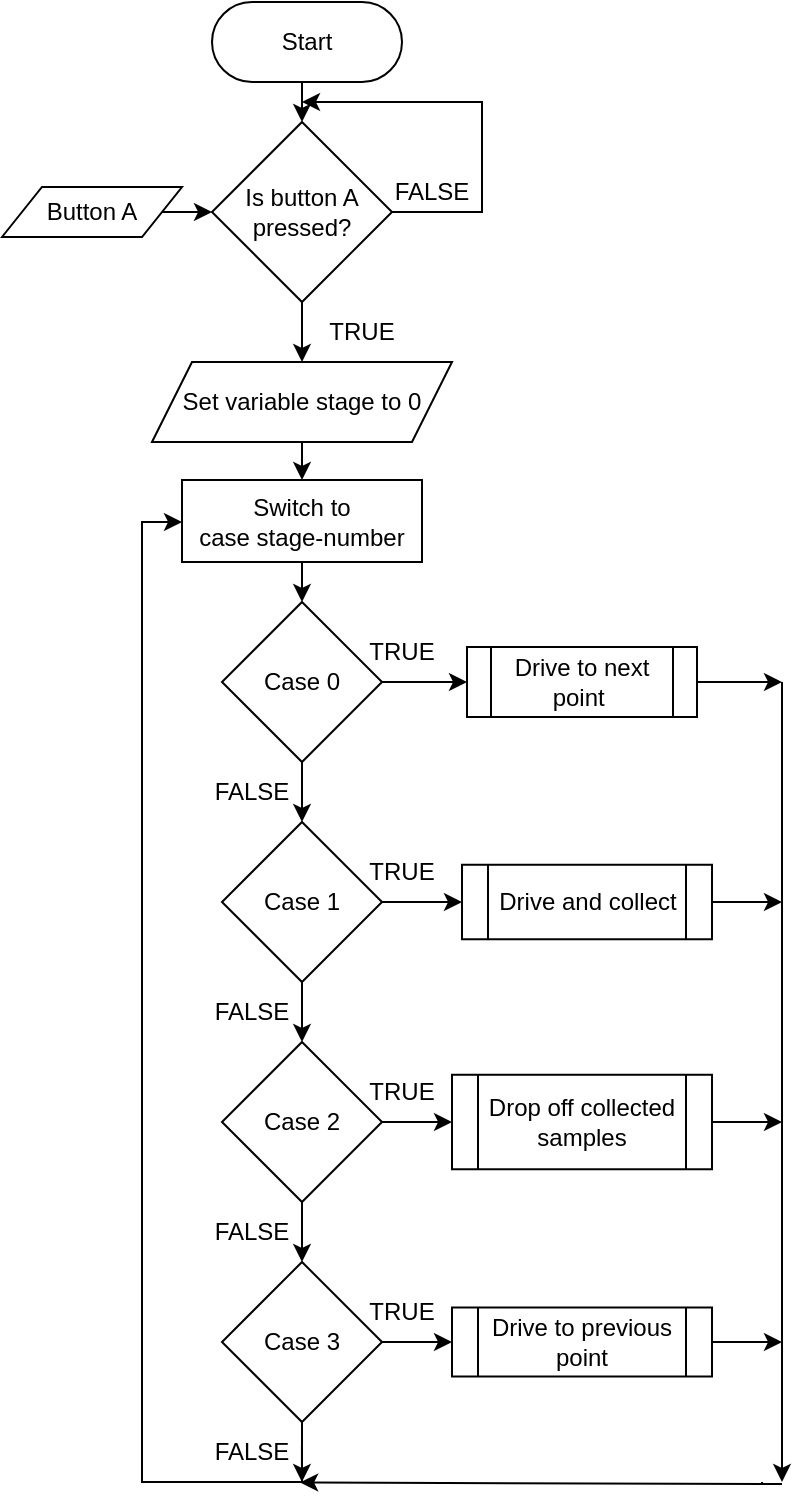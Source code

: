 <mxfile version="22.1.11" type="device">
  <diagram name="Side-1" id="-a-WYP4cmcEbQRb5-DE5">
    <mxGraphModel dx="1328" dy="659" grid="1" gridSize="10" guides="1" tooltips="1" connect="1" arrows="1" fold="1" page="1" pageScale="1" pageWidth="827" pageHeight="1169" math="0" shadow="0">
      <root>
        <mxCell id="0" />
        <mxCell id="1" parent="0" />
        <mxCell id="cjga2SuJ0ZcUA0rIyAYt-5" style="edgeStyle=orthogonalEdgeStyle;rounded=0;orthogonalLoop=1;jettySize=auto;html=1;exitX=0.5;exitY=1;exitDx=0;exitDy=0;entryX=0.5;entryY=0;entryDx=0;entryDy=0;" parent="1" source="cjga2SuJ0ZcUA0rIyAYt-2" target="cjga2SuJ0ZcUA0rIyAYt-15" edge="1">
          <mxGeometry relative="1" as="geometry">
            <mxPoint x="240" y="230" as="targetPoint" />
            <Array as="points" />
          </mxGeometry>
        </mxCell>
        <mxCell id="cjga2SuJ0ZcUA0rIyAYt-67" style="edgeStyle=orthogonalEdgeStyle;rounded=0;orthogonalLoop=1;jettySize=auto;html=1;exitX=1;exitY=0.5;exitDx=0;exitDy=0;" parent="1" source="cjga2SuJ0ZcUA0rIyAYt-2" edge="1">
          <mxGeometry relative="1" as="geometry">
            <mxPoint x="240" y="130" as="targetPoint" />
            <mxPoint x="300" y="185" as="sourcePoint" />
            <Array as="points">
              <mxPoint x="330" y="185" />
              <mxPoint x="330" y="130" />
              <mxPoint x="240" y="130" />
            </Array>
          </mxGeometry>
        </mxCell>
        <mxCell id="cjga2SuJ0ZcUA0rIyAYt-2" value="Is button A pressed?" style="rhombus;whiteSpace=wrap;html=1;" parent="1" vertex="1">
          <mxGeometry x="195" y="140" width="90" height="90" as="geometry" />
        </mxCell>
        <mxCell id="cjga2SuJ0ZcUA0rIyAYt-7" value="TRUE" style="text;html=1;strokeColor=none;fillColor=none;align=center;verticalAlign=middle;whiteSpace=wrap;rounded=0;" parent="1" vertex="1">
          <mxGeometry x="240" y="230" width="60" height="30" as="geometry" />
        </mxCell>
        <mxCell id="QIKZuEGlbpn9jtxigx5e-24" style="edgeStyle=orthogonalEdgeStyle;rounded=0;orthogonalLoop=1;jettySize=auto;html=1;exitX=0.5;exitY=1;exitDx=0;exitDy=0;entryX=0.5;entryY=0;entryDx=0;entryDy=0;" parent="1" source="cjga2SuJ0ZcUA0rIyAYt-15" target="cjga2SuJ0ZcUA0rIyAYt-18" edge="1">
          <mxGeometry relative="1" as="geometry" />
        </mxCell>
        <mxCell id="cjga2SuJ0ZcUA0rIyAYt-15" value="Set variable stage to 0" style="shape=parallelogram;perimeter=parallelogramPerimeter;whiteSpace=wrap;html=1;fixedSize=1;" parent="1" vertex="1">
          <mxGeometry x="165" y="260" width="150" height="40" as="geometry" />
        </mxCell>
        <mxCell id="cjga2SuJ0ZcUA0rIyAYt-17" style="edgeStyle=orthogonalEdgeStyle;rounded=0;orthogonalLoop=1;jettySize=auto;html=1;exitX=0.5;exitY=1;exitDx=0;exitDy=0;entryX=0.5;entryY=0;entryDx=0;entryDy=0;" parent="1" source="cjga2SuJ0ZcUA0rIyAYt-16" target="cjga2SuJ0ZcUA0rIyAYt-2" edge="1">
          <mxGeometry relative="1" as="geometry" />
        </mxCell>
        <mxCell id="cjga2SuJ0ZcUA0rIyAYt-16" value="Start" style="rounded=1;whiteSpace=wrap;html=1;arcSize=50;" parent="1" vertex="1">
          <mxGeometry x="195" y="80" width="95" height="40" as="geometry" />
        </mxCell>
        <mxCell id="cjga2SuJ0ZcUA0rIyAYt-24" style="edgeStyle=orthogonalEdgeStyle;rounded=0;orthogonalLoop=1;jettySize=auto;html=1;exitX=0.5;exitY=1;exitDx=0;exitDy=0;entryX=0.5;entryY=0;entryDx=0;entryDy=0;" parent="1" source="cjga2SuJ0ZcUA0rIyAYt-18" target="cjga2SuJ0ZcUA0rIyAYt-20" edge="1">
          <mxGeometry relative="1" as="geometry" />
        </mxCell>
        <mxCell id="cjga2SuJ0ZcUA0rIyAYt-18" value="Switch to&lt;br&gt;case stage-number" style="rounded=0;whiteSpace=wrap;html=1;" parent="1" vertex="1">
          <mxGeometry x="180" y="319" width="120" height="41" as="geometry" />
        </mxCell>
        <mxCell id="cjga2SuJ0ZcUA0rIyAYt-25" style="edgeStyle=orthogonalEdgeStyle;rounded=0;orthogonalLoop=1;jettySize=auto;html=1;exitX=0.5;exitY=1;exitDx=0;exitDy=0;entryX=0.5;entryY=0;entryDx=0;entryDy=0;" parent="1" source="cjga2SuJ0ZcUA0rIyAYt-20" target="cjga2SuJ0ZcUA0rIyAYt-22" edge="1">
          <mxGeometry relative="1" as="geometry" />
        </mxCell>
        <mxCell id="cjga2SuJ0ZcUA0rIyAYt-32" style="edgeStyle=orthogonalEdgeStyle;rounded=0;orthogonalLoop=1;jettySize=auto;html=1;exitX=1;exitY=0.5;exitDx=0;exitDy=0;entryX=0;entryY=0.5;entryDx=0;entryDy=0;" parent="1" source="cjga2SuJ0ZcUA0rIyAYt-20" target="cjga2SuJ0ZcUA0rIyAYt-28" edge="1">
          <mxGeometry relative="1" as="geometry" />
        </mxCell>
        <mxCell id="cjga2SuJ0ZcUA0rIyAYt-20" value="Case 0" style="rhombus;whiteSpace=wrap;html=1;" parent="1" vertex="1">
          <mxGeometry x="200" y="380" width="80" height="80" as="geometry" />
        </mxCell>
        <mxCell id="QIKZuEGlbpn9jtxigx5e-17" style="edgeStyle=orthogonalEdgeStyle;rounded=0;orthogonalLoop=1;jettySize=auto;html=1;exitX=0.5;exitY=1;exitDx=0;exitDy=0;entryX=0.5;entryY=0;entryDx=0;entryDy=0;" parent="1" source="cjga2SuJ0ZcUA0rIyAYt-21" target="cjga2SuJ0ZcUA0rIyAYt-23" edge="1">
          <mxGeometry relative="1" as="geometry" />
        </mxCell>
        <mxCell id="cjga2SuJ0ZcUA0rIyAYt-21" value="Case 2" style="rhombus;whiteSpace=wrap;html=1;" parent="1" vertex="1">
          <mxGeometry x="200" y="600" width="80" height="80" as="geometry" />
        </mxCell>
        <mxCell id="cjga2SuJ0ZcUA0rIyAYt-26" style="edgeStyle=orthogonalEdgeStyle;rounded=0;orthogonalLoop=1;jettySize=auto;html=1;exitX=0.5;exitY=1;exitDx=0;exitDy=0;entryX=0.5;entryY=0;entryDx=0;entryDy=0;" parent="1" source="cjga2SuJ0ZcUA0rIyAYt-22" target="cjga2SuJ0ZcUA0rIyAYt-21" edge="1">
          <mxGeometry relative="1" as="geometry" />
        </mxCell>
        <mxCell id="cjga2SuJ0ZcUA0rIyAYt-33" style="edgeStyle=orthogonalEdgeStyle;rounded=0;orthogonalLoop=1;jettySize=auto;html=1;exitX=1;exitY=0.5;exitDx=0;exitDy=0;entryX=0;entryY=0.5;entryDx=0;entryDy=0;" parent="1" source="cjga2SuJ0ZcUA0rIyAYt-22" target="cjga2SuJ0ZcUA0rIyAYt-31" edge="1">
          <mxGeometry relative="1" as="geometry" />
        </mxCell>
        <mxCell id="cjga2SuJ0ZcUA0rIyAYt-22" value="Case 1" style="rhombus;whiteSpace=wrap;html=1;" parent="1" vertex="1">
          <mxGeometry x="200" y="490" width="80" height="80" as="geometry" />
        </mxCell>
        <mxCell id="cjga2SuJ0ZcUA0rIyAYt-35" style="edgeStyle=orthogonalEdgeStyle;rounded=0;orthogonalLoop=1;jettySize=auto;html=1;exitX=1;exitY=0.5;exitDx=0;exitDy=0;entryX=0;entryY=0.5;entryDx=0;entryDy=0;" parent="1" source="cjga2SuJ0ZcUA0rIyAYt-23" target="cjga2SuJ0ZcUA0rIyAYt-29" edge="1">
          <mxGeometry relative="1" as="geometry" />
        </mxCell>
        <mxCell id="cjga2SuJ0ZcUA0rIyAYt-40" style="edgeStyle=orthogonalEdgeStyle;rounded=0;orthogonalLoop=1;jettySize=auto;html=1;exitX=0.5;exitY=1;exitDx=0;exitDy=0;entryX=0;entryY=0.5;entryDx=0;entryDy=0;" parent="1" source="cjga2SuJ0ZcUA0rIyAYt-23" target="cjga2SuJ0ZcUA0rIyAYt-18" edge="1">
          <mxGeometry relative="1" as="geometry">
            <mxPoint x="175" y="349" as="targetPoint" />
            <Array as="points">
              <mxPoint x="240" y="820" />
              <mxPoint x="160" y="820" />
              <mxPoint x="160" y="340" />
              <mxPoint x="180" y="340" />
            </Array>
          </mxGeometry>
        </mxCell>
        <mxCell id="QIKZuEGlbpn9jtxigx5e-16" style="edgeStyle=orthogonalEdgeStyle;rounded=0;orthogonalLoop=1;jettySize=auto;html=1;exitX=0.5;exitY=1;exitDx=0;exitDy=0;" parent="1" source="cjga2SuJ0ZcUA0rIyAYt-23" edge="1">
          <mxGeometry relative="1" as="geometry">
            <mxPoint x="239.962" y="820.0" as="targetPoint" />
          </mxGeometry>
        </mxCell>
        <mxCell id="cjga2SuJ0ZcUA0rIyAYt-23" value="Case 3" style="rhombus;whiteSpace=wrap;html=1;" parent="1" vertex="1">
          <mxGeometry x="200" y="710" width="80" height="80" as="geometry" />
        </mxCell>
        <mxCell id="NXtJE3BxgM25cb-P5WpG-2" style="edgeStyle=orthogonalEdgeStyle;rounded=0;orthogonalLoop=1;jettySize=auto;html=1;exitX=1;exitY=0.5;exitDx=0;exitDy=0;" parent="1" source="cjga2SuJ0ZcUA0rIyAYt-28" edge="1">
          <mxGeometry relative="1" as="geometry">
            <mxPoint x="480" y="420" as="targetPoint" />
          </mxGeometry>
        </mxCell>
        <mxCell id="cjga2SuJ0ZcUA0rIyAYt-28" value="Drive to next point&amp;nbsp;" style="shape=process;whiteSpace=wrap;html=1;backgroundOutline=1;" parent="1" vertex="1">
          <mxGeometry x="322.5" y="402.5" width="115" height="35" as="geometry" />
        </mxCell>
        <mxCell id="NXtJE3BxgM25cb-P5WpG-5" style="edgeStyle=orthogonalEdgeStyle;rounded=0;orthogonalLoop=1;jettySize=auto;html=1;exitX=1;exitY=0.5;exitDx=0;exitDy=0;" parent="1" source="cjga2SuJ0ZcUA0rIyAYt-29" edge="1">
          <mxGeometry relative="1" as="geometry">
            <mxPoint x="480" y="750" as="targetPoint" />
          </mxGeometry>
        </mxCell>
        <mxCell id="cjga2SuJ0ZcUA0rIyAYt-29" value="Drive to previous point" style="shape=process;whiteSpace=wrap;html=1;backgroundOutline=1;" parent="1" vertex="1">
          <mxGeometry x="315" y="732.75" width="130" height="34.5" as="geometry" />
        </mxCell>
        <mxCell id="NXtJE3BxgM25cb-P5WpG-4" style="edgeStyle=orthogonalEdgeStyle;rounded=0;orthogonalLoop=1;jettySize=auto;html=1;exitX=1;exitY=0.5;exitDx=0;exitDy=0;" parent="1" source="cjga2SuJ0ZcUA0rIyAYt-30" edge="1">
          <mxGeometry relative="1" as="geometry">
            <mxPoint x="480" y="640" as="targetPoint" />
          </mxGeometry>
        </mxCell>
        <mxCell id="cjga2SuJ0ZcUA0rIyAYt-30" value="Drop off collected samples" style="shape=process;whiteSpace=wrap;html=1;backgroundOutline=1;" parent="1" vertex="1">
          <mxGeometry x="315" y="616.38" width="130" height="47.25" as="geometry" />
        </mxCell>
        <mxCell id="NXtJE3BxgM25cb-P5WpG-3" style="edgeStyle=orthogonalEdgeStyle;rounded=0;orthogonalLoop=1;jettySize=auto;html=1;exitX=1;exitY=0.5;exitDx=0;exitDy=0;" parent="1" source="cjga2SuJ0ZcUA0rIyAYt-31" edge="1">
          <mxGeometry relative="1" as="geometry">
            <mxPoint x="480" y="530" as="targetPoint" />
          </mxGeometry>
        </mxCell>
        <mxCell id="cjga2SuJ0ZcUA0rIyAYt-31" value="Drive and collect" style="shape=process;whiteSpace=wrap;html=1;backgroundOutline=1;" parent="1" vertex="1">
          <mxGeometry x="320" y="511.38" width="125" height="37.25" as="geometry" />
        </mxCell>
        <mxCell id="cjga2SuJ0ZcUA0rIyAYt-34" style="edgeStyle=orthogonalEdgeStyle;rounded=0;orthogonalLoop=1;jettySize=auto;html=1;exitX=1;exitY=0.5;exitDx=0;exitDy=0;entryX=0;entryY=0.5;entryDx=0;entryDy=0;" parent="1" source="cjga2SuJ0ZcUA0rIyAYt-21" target="cjga2SuJ0ZcUA0rIyAYt-30" edge="1">
          <mxGeometry relative="1" as="geometry" />
        </mxCell>
        <mxCell id="cjga2SuJ0ZcUA0rIyAYt-36" value="FALSE" style="text;html=1;strokeColor=none;fillColor=none;align=center;verticalAlign=middle;whiteSpace=wrap;rounded=0;" parent="1" vertex="1">
          <mxGeometry x="185" y="790" width="60" height="30" as="geometry" />
        </mxCell>
        <mxCell id="cjga2SuJ0ZcUA0rIyAYt-37" value="FALSE" style="text;html=1;strokeColor=none;fillColor=none;align=center;verticalAlign=middle;whiteSpace=wrap;rounded=0;" parent="1" vertex="1">
          <mxGeometry x="185" y="680" width="60" height="30" as="geometry" />
        </mxCell>
        <mxCell id="cjga2SuJ0ZcUA0rIyAYt-38" value="FALSE" style="text;html=1;strokeColor=none;fillColor=none;align=center;verticalAlign=middle;whiteSpace=wrap;rounded=0;" parent="1" vertex="1">
          <mxGeometry x="185" y="570" width="60" height="30" as="geometry" />
        </mxCell>
        <mxCell id="cjga2SuJ0ZcUA0rIyAYt-39" value="FALSE" style="text;html=1;strokeColor=none;fillColor=none;align=center;verticalAlign=middle;whiteSpace=wrap;rounded=0;" parent="1" vertex="1">
          <mxGeometry x="185" y="460" width="60" height="30" as="geometry" />
        </mxCell>
        <mxCell id="cjga2SuJ0ZcUA0rIyAYt-41" value="TRUE" style="text;html=1;strokeColor=none;fillColor=none;align=center;verticalAlign=middle;whiteSpace=wrap;rounded=0;" parent="1" vertex="1">
          <mxGeometry x="260" y="720" width="60" height="30" as="geometry" />
        </mxCell>
        <mxCell id="cjga2SuJ0ZcUA0rIyAYt-42" value="TRUE" style="text;html=1;strokeColor=none;fillColor=none;align=center;verticalAlign=middle;whiteSpace=wrap;rounded=0;" parent="1" vertex="1">
          <mxGeometry x="260" y="610" width="60" height="30" as="geometry" />
        </mxCell>
        <mxCell id="cjga2SuJ0ZcUA0rIyAYt-43" value="TRUE" style="text;html=1;strokeColor=none;fillColor=none;align=center;verticalAlign=middle;whiteSpace=wrap;rounded=0;" parent="1" vertex="1">
          <mxGeometry x="260" y="500" width="60" height="30" as="geometry" />
        </mxCell>
        <mxCell id="cjga2SuJ0ZcUA0rIyAYt-44" value="TRUE" style="text;html=1;strokeColor=none;fillColor=none;align=center;verticalAlign=middle;whiteSpace=wrap;rounded=0;" parent="1" vertex="1">
          <mxGeometry x="260" y="390" width="60" height="30" as="geometry" />
        </mxCell>
        <mxCell id="cjga2SuJ0ZcUA0rIyAYt-68" value="FALSE" style="text;html=1;strokeColor=none;fillColor=none;align=center;verticalAlign=middle;whiteSpace=wrap;rounded=0;" parent="1" vertex="1">
          <mxGeometry x="275" y="160" width="60" height="30" as="geometry" />
        </mxCell>
        <mxCell id="QIKZuEGlbpn9jtxigx5e-10" style="edgeStyle=orthogonalEdgeStyle;rounded=0;orthogonalLoop=1;jettySize=auto;html=1;exitX=0;exitY=1;exitDx=0;exitDy=0;" parent="1" edge="1">
          <mxGeometry relative="1" as="geometry">
            <mxPoint x="480" y="820" as="targetPoint" />
            <mxPoint x="480" y="420" as="sourcePoint" />
            <Array as="points">
              <mxPoint x="480" y="620" />
              <mxPoint x="480" y="620" />
            </Array>
          </mxGeometry>
        </mxCell>
        <mxCell id="QIKZuEGlbpn9jtxigx5e-20" style="edgeStyle=orthogonalEdgeStyle;rounded=0;orthogonalLoop=1;jettySize=auto;html=1;exitX=1;exitY=0.5;exitDx=0;exitDy=0;entryX=0;entryY=0.5;entryDx=0;entryDy=0;" parent="1" source="QIKZuEGlbpn9jtxigx5e-19" target="cjga2SuJ0ZcUA0rIyAYt-2" edge="1">
          <mxGeometry relative="1" as="geometry" />
        </mxCell>
        <mxCell id="QIKZuEGlbpn9jtxigx5e-19" value="Button A" style="shape=parallelogram;perimeter=parallelogramPerimeter;whiteSpace=wrap;html=1;fixedSize=1;" parent="1" vertex="1">
          <mxGeometry x="90" y="172.5" width="90" height="25" as="geometry" />
        </mxCell>
        <mxCell id="NXtJE3BxgM25cb-P5WpG-1" style="edgeStyle=orthogonalEdgeStyle;rounded=0;orthogonalLoop=1;jettySize=auto;html=1;entryX=0.901;entryY=1.008;entryDx=0;entryDy=0;entryPerimeter=0;" parent="1" target="cjga2SuJ0ZcUA0rIyAYt-36" edge="1">
          <mxGeometry relative="1" as="geometry">
            <mxPoint x="470" y="820" as="sourcePoint" />
            <Array as="points">
              <mxPoint x="470" y="821" />
              <mxPoint x="480" y="821" />
            </Array>
          </mxGeometry>
        </mxCell>
      </root>
    </mxGraphModel>
  </diagram>
</mxfile>
